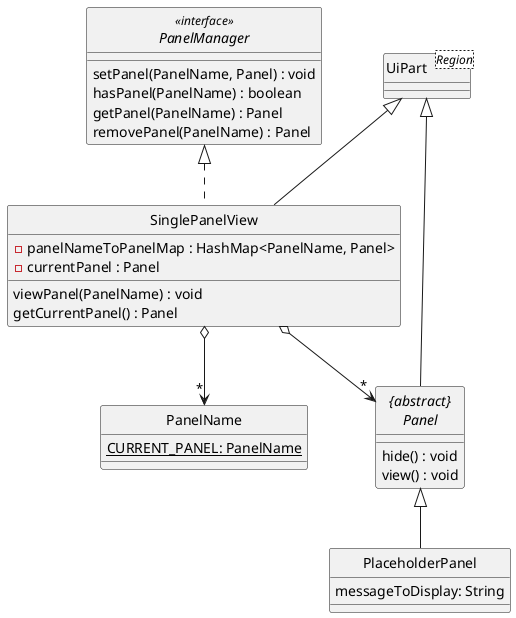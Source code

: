 @startuml
hide circle

class UiPart<Region>


class PanelName {
    {static} CURRENT_PANEL: PanelName
}

class PlaceholderPanel {
    messageToDisplay: String
}

class SinglePanelView {
    -panelNameToPanelMap : HashMap<PanelName, Panel>
    -currentPanel : Panel
    viewPanel(PanelName) : void
    getCurrentPanel() : Panel
}

interface PanelManager <<interface>> {
    setPanel(PanelName, Panel) : void
    hasPanel(PanelName) : boolean
    getPanel(PanelName) : Panel
    removePanel(PanelName) : Panel
}

abstract "{abstract}\nPanel" {
    hide() : void
    view() : void
}


PanelManager <|.. SinglePanelView
UiPart <|-- SinglePanelView
UiPart <|-- "{abstract}\nPanel"
"{abstract}\nPanel" <|-- PlaceholderPanel 
SinglePanelView o--> "*" "{abstract}\nPanel"
SinglePanelView o--> "*" PanelName
@enduml